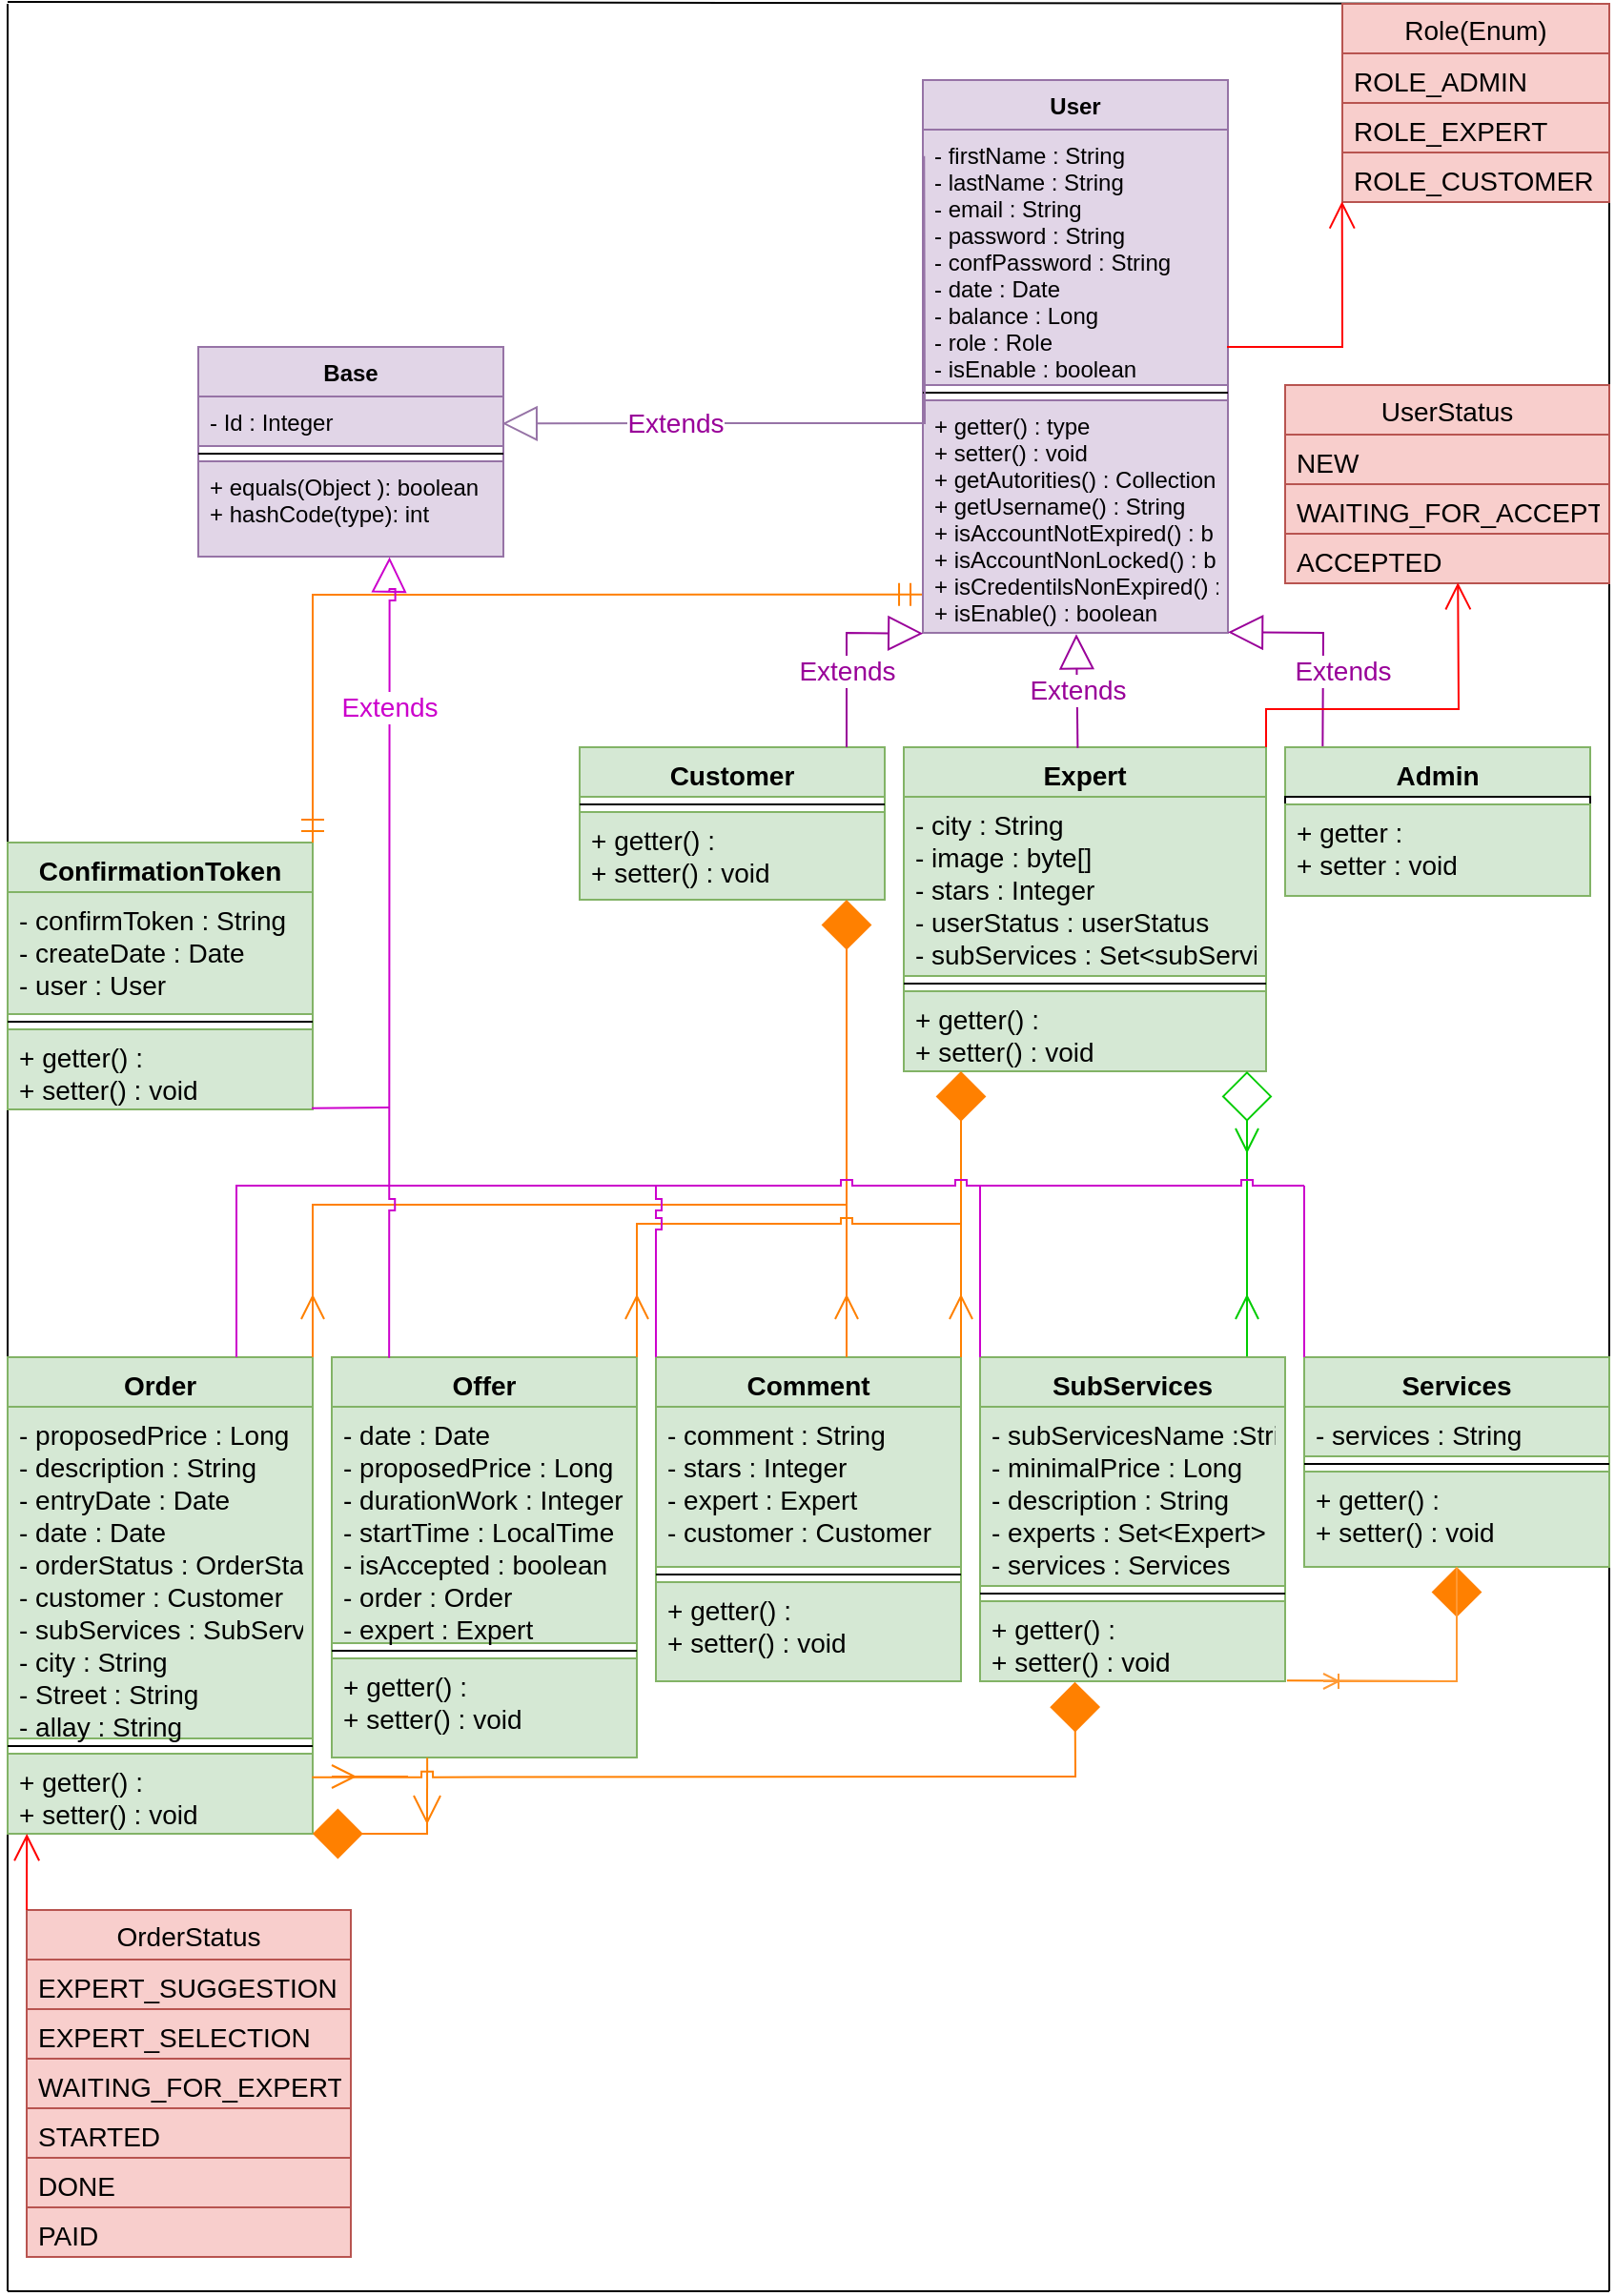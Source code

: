 <mxfile version="20.0.3" type="device"><diagram id="em2y0rEgwBMugu5qwpKl" name="Page-1"><mxGraphModel dx="1455" dy="1469" grid="1" gridSize="10" guides="1" tooltips="1" connect="1" arrows="1" fold="1" page="1" pageScale="1" pageWidth="850" pageHeight="1100" math="0" shadow="0"><root><mxCell id="0"/><mxCell id="1" parent="0"/><mxCell id="orVIgfxqnCb8C3AqkDvi-1" value="" style="endArrow=none;html=1;rounded=0;" edge="1" parent="1"><mxGeometry width="50" height="50" relative="1" as="geometry"><mxPoint y="-1" as="sourcePoint"/><mxPoint x="840" as="targetPoint"/></mxGeometry></mxCell><mxCell id="orVIgfxqnCb8C3AqkDvi-2" value="" style="endArrow=none;html=1;rounded=0;" edge="1" parent="1"><mxGeometry width="50" height="50" relative="1" as="geometry"><mxPoint x="840" y="1200" as="sourcePoint"/><mxPoint x="840" as="targetPoint"/></mxGeometry></mxCell><mxCell id="orVIgfxqnCb8C3AqkDvi-3" value="" style="endArrow=none;html=1;rounded=0;" edge="1" parent="1"><mxGeometry width="50" height="50" relative="1" as="geometry"><mxPoint y="1200" as="sourcePoint"/><mxPoint x="840" y="1200" as="targetPoint"/></mxGeometry></mxCell><mxCell id="orVIgfxqnCb8C3AqkDvi-4" value="" style="endArrow=none;html=1;rounded=0;" edge="1" parent="1"><mxGeometry width="50" height="50" relative="1" as="geometry"><mxPoint y="1200" as="sourcePoint"/><mxPoint as="targetPoint"/></mxGeometry></mxCell><mxCell id="orVIgfxqnCb8C3AqkDvi-20" value="Base" style="swimlane;fontStyle=1;align=center;verticalAlign=top;childLayout=stackLayout;horizontal=1;startSize=26;horizontalStack=0;resizeParent=1;resizeParentMax=0;resizeLast=0;collapsible=1;marginBottom=0;fillColor=#e1d5e7;strokeColor=#9673a6;" vertex="1" parent="1"><mxGeometry x="100" y="180" width="160" height="110" as="geometry"/></mxCell><mxCell id="orVIgfxqnCb8C3AqkDvi-21" value="- Id : Integer" style="text;strokeColor=#9673a6;fillColor=#e1d5e7;align=left;verticalAlign=top;spacingLeft=4;spacingRight=4;overflow=hidden;rotatable=0;points=[[0,0.5],[1,0.5]];portConstraint=eastwest;" vertex="1" parent="orVIgfxqnCb8C3AqkDvi-20"><mxGeometry y="26" width="160" height="26" as="geometry"/></mxCell><mxCell id="orVIgfxqnCb8C3AqkDvi-22" value="" style="line;strokeWidth=1;fillColor=none;align=left;verticalAlign=middle;spacingTop=-1;spacingLeft=3;spacingRight=3;rotatable=0;labelPosition=right;points=[];portConstraint=eastwest;" vertex="1" parent="orVIgfxqnCb8C3AqkDvi-20"><mxGeometry y="52" width="160" height="8" as="geometry"/></mxCell><mxCell id="orVIgfxqnCb8C3AqkDvi-23" value="+ equals(Object ): boolean&#10;+ hashCode(type): int" style="text;strokeColor=#9673a6;fillColor=#e1d5e7;align=left;verticalAlign=top;spacingLeft=4;spacingRight=4;overflow=hidden;rotatable=0;points=[[0,0.5],[1,0.5]];portConstraint=eastwest;" vertex="1" parent="orVIgfxqnCb8C3AqkDvi-20"><mxGeometry y="60" width="160" height="50" as="geometry"/></mxCell><mxCell id="orVIgfxqnCb8C3AqkDvi-26" value="User" style="swimlane;fontStyle=1;align=center;verticalAlign=top;childLayout=stackLayout;horizontal=1;startSize=26;horizontalStack=0;resizeParent=1;resizeParentMax=0;resizeLast=0;collapsible=1;marginBottom=0;fillColor=#e1d5e7;strokeColor=#9673a6;" vertex="1" parent="1"><mxGeometry x="480" y="40" width="160" height="290" as="geometry"/></mxCell><mxCell id="orVIgfxqnCb8C3AqkDvi-27" value="- firstName : String&#10;- lastName : String&#10;- email : String&#10;- password : String&#10;- confPassword : String&#10;- date : Date&#10;- balance : Long&#10;- role : Role&#10;- isEnable : boolean" style="text;strokeColor=#9673a6;fillColor=#e1d5e7;align=left;verticalAlign=top;spacingLeft=4;spacingRight=4;overflow=hidden;rotatable=0;points=[[0,0.5],[1,0.5]];portConstraint=eastwest;" vertex="1" parent="orVIgfxqnCb8C3AqkDvi-26"><mxGeometry y="26" width="160" height="134" as="geometry"/></mxCell><mxCell id="orVIgfxqnCb8C3AqkDvi-28" value="" style="line;strokeWidth=1;fillColor=none;align=left;verticalAlign=middle;spacingTop=-1;spacingLeft=3;spacingRight=3;rotatable=0;labelPosition=right;points=[];portConstraint=eastwest;" vertex="1" parent="orVIgfxqnCb8C3AqkDvi-26"><mxGeometry y="160" width="160" height="8" as="geometry"/></mxCell><mxCell id="orVIgfxqnCb8C3AqkDvi-29" value="+ getter() : type&#10;+ setter() : void&#10;+ getAutorities() : Collection&#10;+ getUsername() : String&#10;+ isAccountNotExpired() : b&#10;+ isAccountNonLocked() : b&#10;+ isCredentilsNonExpired() : b&#10;+ isEnable() : boolean" style="text;strokeColor=#9673a6;fillColor=#e1d5e7;align=left;verticalAlign=top;spacingLeft=4;spacingRight=4;overflow=hidden;rotatable=0;points=[[0,0.5],[1,0.5]];portConstraint=eastwest;" vertex="1" parent="orVIgfxqnCb8C3AqkDvi-26"><mxGeometry y="168" width="160" height="122" as="geometry"/></mxCell><mxCell id="orVIgfxqnCb8C3AqkDvi-32" value="&lt;font color=&quot;#990099&quot;&gt;Extends&lt;/font&gt;" style="endArrow=block;endSize=16;endFill=0;html=1;rounded=0;fontSize=14;strokeColor=#9673a6;exitX=0.004;exitY=0.104;exitDx=0;exitDy=0;exitPerimeter=0;entryX=0.996;entryY=0.545;entryDx=0;entryDy=0;entryPerimeter=0;fillColor=#e1d5e7;" edge="1" parent="1" source="orVIgfxqnCb8C3AqkDvi-27" target="orVIgfxqnCb8C3AqkDvi-21"><mxGeometry x="0.499" width="160" relative="1" as="geometry"><mxPoint x="420" y="160" as="sourcePoint"/><mxPoint x="580" y="160" as="targetPoint"/><Array as="points"><mxPoint x="481" y="220"/><mxPoint x="360" y="220"/></Array><mxPoint as="offset"/></mxGeometry></mxCell><mxCell id="orVIgfxqnCb8C3AqkDvi-37" value="Role(Enum)" style="swimlane;fontStyle=0;childLayout=stackLayout;horizontal=1;startSize=26;fillColor=#f8cecc;horizontalStack=0;resizeParent=1;resizeParentMax=0;resizeLast=0;collapsible=1;marginBottom=0;fontSize=14;strokeColor=#b85450;" vertex="1" parent="1"><mxGeometry x="700" width="140" height="104" as="geometry"/></mxCell><mxCell id="orVIgfxqnCb8C3AqkDvi-38" value="ROLE_ADMIN" style="text;strokeColor=#b85450;fillColor=#f8cecc;align=left;verticalAlign=top;spacingLeft=4;spacingRight=4;overflow=hidden;rotatable=0;points=[[0,0.5],[1,0.5]];portConstraint=eastwest;fontSize=14;" vertex="1" parent="orVIgfxqnCb8C3AqkDvi-37"><mxGeometry y="26" width="140" height="26" as="geometry"/></mxCell><mxCell id="orVIgfxqnCb8C3AqkDvi-39" value="ROLE_EXPERT" style="text;strokeColor=#b85450;fillColor=#f8cecc;align=left;verticalAlign=top;spacingLeft=4;spacingRight=4;overflow=hidden;rotatable=0;points=[[0,0.5],[1,0.5]];portConstraint=eastwest;fontSize=14;" vertex="1" parent="orVIgfxqnCb8C3AqkDvi-37"><mxGeometry y="52" width="140" height="26" as="geometry"/></mxCell><mxCell id="orVIgfxqnCb8C3AqkDvi-40" value="ROLE_CUSTOMER" style="text;strokeColor=#b85450;fillColor=#f8cecc;align=left;verticalAlign=top;spacingLeft=4;spacingRight=4;overflow=hidden;rotatable=0;points=[[0,0.5],[1,0.5]];portConstraint=eastwest;fontSize=14;" vertex="1" parent="orVIgfxqnCb8C3AqkDvi-37"><mxGeometry y="78" width="140" height="26" as="geometry"/></mxCell><mxCell id="orVIgfxqnCb8C3AqkDvi-42" value="Customer" style="swimlane;fontStyle=1;align=center;verticalAlign=top;childLayout=stackLayout;horizontal=1;startSize=26;horizontalStack=0;resizeParent=1;resizeParentMax=0;resizeLast=0;collapsible=1;marginBottom=0;fontSize=14;fillColor=#d5e8d4;strokeColor=#82b366;" vertex="1" parent="1"><mxGeometry x="300" y="390" width="160" height="80" as="geometry"/></mxCell><mxCell id="orVIgfxqnCb8C3AqkDvi-44" value="" style="line;strokeWidth=1;fillColor=none;align=left;verticalAlign=middle;spacingTop=-1;spacingLeft=3;spacingRight=3;rotatable=0;labelPosition=right;points=[];portConstraint=eastwest;fontSize=14;" vertex="1" parent="orVIgfxqnCb8C3AqkDvi-42"><mxGeometry y="26" width="160" height="8" as="geometry"/></mxCell><mxCell id="orVIgfxqnCb8C3AqkDvi-45" value="+ getter() :&#10;+ setter() : void" style="text;strokeColor=#82b366;fillColor=#d5e8d4;align=left;verticalAlign=top;spacingLeft=4;spacingRight=4;overflow=hidden;rotatable=0;points=[[0,0.5],[1,0.5]];portConstraint=eastwest;fontSize=14;" vertex="1" parent="orVIgfxqnCb8C3AqkDvi-42"><mxGeometry y="34" width="160" height="46" as="geometry"/></mxCell><mxCell id="orVIgfxqnCb8C3AqkDvi-46" value="Expert" style="swimlane;fontStyle=1;align=center;verticalAlign=top;childLayout=stackLayout;horizontal=1;startSize=26;horizontalStack=0;resizeParent=1;resizeParentMax=0;resizeLast=0;collapsible=1;marginBottom=0;fontSize=14;fillColor=#d5e8d4;strokeColor=#82b366;" vertex="1" parent="1"><mxGeometry x="470" y="390" width="190" height="170" as="geometry"/></mxCell><mxCell id="orVIgfxqnCb8C3AqkDvi-47" value="- city : String&#10;- image : byte[]&#10;- stars : Integer&#10;- userStatus : userStatus&#10;- subServices : Set&lt;subServi&gt;" style="text;strokeColor=#82b366;fillColor=#d5e8d4;align=left;verticalAlign=top;spacingLeft=4;spacingRight=4;overflow=hidden;rotatable=0;points=[[0,0.5],[1,0.5]];portConstraint=eastwest;fontSize=14;" vertex="1" parent="orVIgfxqnCb8C3AqkDvi-46"><mxGeometry y="26" width="190" height="94" as="geometry"/></mxCell><mxCell id="orVIgfxqnCb8C3AqkDvi-48" value="" style="line;strokeWidth=1;fillColor=none;align=left;verticalAlign=middle;spacingTop=-1;spacingLeft=3;spacingRight=3;rotatable=0;labelPosition=right;points=[];portConstraint=eastwest;fontSize=14;" vertex="1" parent="orVIgfxqnCb8C3AqkDvi-46"><mxGeometry y="120" width="190" height="8" as="geometry"/></mxCell><mxCell id="orVIgfxqnCb8C3AqkDvi-49" value="+ getter() :&#10;+ setter() : void" style="text;strokeColor=#82b366;fillColor=#d5e8d4;align=left;verticalAlign=top;spacingLeft=4;spacingRight=4;overflow=hidden;rotatable=0;points=[[0,0.5],[1,0.5]];portConstraint=eastwest;fontSize=14;" vertex="1" parent="orVIgfxqnCb8C3AqkDvi-46"><mxGeometry y="128" width="190" height="42" as="geometry"/></mxCell><mxCell id="orVIgfxqnCb8C3AqkDvi-54" value="Extends" style="endArrow=block;endSize=16;endFill=0;html=1;rounded=0;fontSize=14;fontColor=#990099;strokeColor=#990099;exitX=0.123;exitY=0.003;exitDx=0;exitDy=0;entryX=1;entryY=0.997;entryDx=0;entryDy=0;entryPerimeter=0;fillColor=#e1d5e7;exitPerimeter=0;" edge="1" parent="1" source="orVIgfxqnCb8C3AqkDvi-59" target="orVIgfxqnCb8C3AqkDvi-29"><mxGeometry x="-0.269" y="-10" width="160" relative="1" as="geometry"><mxPoint x="700" y="380" as="sourcePoint"/><mxPoint x="460" y="290" as="targetPoint"/><Array as="points"><mxPoint x="690" y="330"/></Array><mxPoint as="offset"/></mxGeometry></mxCell><mxCell id="orVIgfxqnCb8C3AqkDvi-59" value="Admin" style="swimlane;fontStyle=1;align=center;verticalAlign=top;childLayout=stackLayout;horizontal=1;startSize=26;horizontalStack=0;resizeParent=1;resizeParentMax=0;resizeLast=0;collapsible=1;marginBottom=0;fontSize=14;strokeColor=#82b366;fillColor=#d5e8d4;" vertex="1" parent="1"><mxGeometry x="670" y="390" width="160" height="78" as="geometry"/></mxCell><mxCell id="orVIgfxqnCb8C3AqkDvi-60" value="" style="text;strokeColor=#000000;fillColor=none;align=left;verticalAlign=top;spacingLeft=4;spacingRight=4;overflow=hidden;rotatable=0;points=[[0,0.5],[1,0.5]];portConstraint=eastwest;fontSize=14;fontColor=#000033;" vertex="1" parent="orVIgfxqnCb8C3AqkDvi-59"><mxGeometry y="26" width="160" height="4" as="geometry"/></mxCell><mxCell id="orVIgfxqnCb8C3AqkDvi-62" value="+ getter : &#10;+ setter : void" style="text;strokeColor=#82b366;fillColor=#d5e8d4;align=left;verticalAlign=top;spacingLeft=4;spacingRight=4;overflow=hidden;rotatable=0;points=[[0,0.5],[1,0.5]];portConstraint=eastwest;fontSize=14;" vertex="1" parent="orVIgfxqnCb8C3AqkDvi-59"><mxGeometry y="30" width="160" height="48" as="geometry"/></mxCell><mxCell id="orVIgfxqnCb8C3AqkDvi-65" value="&lt;font color=&quot;#990099&quot;&gt;Extends&lt;/font&gt;" style="endArrow=block;endSize=16;endFill=0;html=1;rounded=0;fontSize=14;fontColor=#000033;strokeColor=#990099;exitX=0.48;exitY=0.002;exitDx=0;exitDy=0;entryX=0.503;entryY=1.005;entryDx=0;entryDy=0;entryPerimeter=0;exitPerimeter=0;" edge="1" parent="1" source="orVIgfxqnCb8C3AqkDvi-46" target="orVIgfxqnCb8C3AqkDvi-29"><mxGeometry width="160" relative="1" as="geometry"><mxPoint x="480" y="430" as="sourcePoint"/><mxPoint x="640" y="430" as="targetPoint"/></mxGeometry></mxCell><mxCell id="orVIgfxqnCb8C3AqkDvi-66" value="Extends" style="endArrow=block;endSize=16;endFill=0;html=1;rounded=0;fontSize=14;fontColor=#990099;strokeColor=#990099;exitX=0.875;exitY=0;exitDx=0;exitDy=0;exitPerimeter=0;entryX=0.001;entryY=1.003;entryDx=0;entryDy=0;entryPerimeter=0;" edge="1" parent="1" source="orVIgfxqnCb8C3AqkDvi-42" target="orVIgfxqnCb8C3AqkDvi-29"><mxGeometry x="-0.201" width="160" relative="1" as="geometry"><mxPoint x="460" y="370" as="sourcePoint"/><mxPoint x="620" y="370" as="targetPoint"/><Array as="points"><mxPoint x="440" y="330"/></Array><mxPoint as="offset"/></mxGeometry></mxCell><mxCell id="orVIgfxqnCb8C3AqkDvi-67" value="UserStatus" style="swimlane;fontStyle=0;childLayout=stackLayout;horizontal=1;startSize=26;fillColor=#f8cecc;horizontalStack=0;resizeParent=1;resizeParentMax=0;resizeLast=0;collapsible=1;marginBottom=0;fontSize=14;strokeColor=#b85450;" vertex="1" parent="1"><mxGeometry x="670" y="200" width="170" height="104" as="geometry"/></mxCell><mxCell id="orVIgfxqnCb8C3AqkDvi-68" value="NEW" style="text;strokeColor=#b85450;fillColor=#f8cecc;align=left;verticalAlign=top;spacingLeft=4;spacingRight=4;overflow=hidden;rotatable=0;points=[[0,0.5],[1,0.5]];portConstraint=eastwest;fontSize=14;" vertex="1" parent="orVIgfxqnCb8C3AqkDvi-67"><mxGeometry y="26" width="170" height="26" as="geometry"/></mxCell><mxCell id="orVIgfxqnCb8C3AqkDvi-69" value="WAITING_FOR_ACCEPT" style="text;strokeColor=#b85450;fillColor=#f8cecc;align=left;verticalAlign=top;spacingLeft=4;spacingRight=4;overflow=hidden;rotatable=0;points=[[0,0.5],[1,0.5]];portConstraint=eastwest;fontSize=14;" vertex="1" parent="orVIgfxqnCb8C3AqkDvi-67"><mxGeometry y="52" width="170" height="26" as="geometry"/></mxCell><mxCell id="orVIgfxqnCb8C3AqkDvi-70" value="ACCEPTED" style="text;strokeColor=#b85450;fillColor=#f8cecc;align=left;verticalAlign=top;spacingLeft=4;spacingRight=4;overflow=hidden;rotatable=0;points=[[0,0.5],[1,0.5]];portConstraint=eastwest;fontSize=14;" vertex="1" parent="orVIgfxqnCb8C3AqkDvi-67"><mxGeometry y="78" width="170" height="26" as="geometry"/></mxCell><mxCell id="orVIgfxqnCb8C3AqkDvi-41" value="" style="endArrow=open;endFill=0;endSize=12;html=1;rounded=0;fontSize=14;strokeColor=#FF0000;entryX=-0.001;entryY=0.988;entryDx=0;entryDy=0;entryPerimeter=0;fillColor=#d5e8d4;exitX=0.997;exitY=0.851;exitDx=0;exitDy=0;exitPerimeter=0;" edge="1" parent="1" source="orVIgfxqnCb8C3AqkDvi-27" target="orVIgfxqnCb8C3AqkDvi-40"><mxGeometry width="160" relative="1" as="geometry"><mxPoint x="680" y="100" as="sourcePoint"/><mxPoint x="820" y="150" as="targetPoint"/><Array as="points"><mxPoint x="700" y="180"/></Array></mxGeometry></mxCell><mxCell id="orVIgfxqnCb8C3AqkDvi-71" value="" style="endArrow=open;endFill=0;endSize=12;html=1;rounded=0;fontSize=14;fontColor=#990099;strokeColor=#FF0000;exitX=1;exitY=0;exitDx=0;exitDy=0;entryX=0.533;entryY=0.985;entryDx=0;entryDy=0;entryPerimeter=0;fillColor=#d5e8d4;" edge="1" parent="1" source="orVIgfxqnCb8C3AqkDvi-46" target="orVIgfxqnCb8C3AqkDvi-70"><mxGeometry width="160" relative="1" as="geometry"><mxPoint x="540" y="380" as="sourcePoint"/><mxPoint x="780" y="340" as="targetPoint"/><Array as="points"><mxPoint x="660" y="370"/><mxPoint x="761" y="370"/></Array></mxGeometry></mxCell><mxCell id="orVIgfxqnCb8C3AqkDvi-72" value="SubServices" style="swimlane;fontStyle=1;align=center;verticalAlign=top;childLayout=stackLayout;horizontal=1;startSize=26;horizontalStack=0;resizeParent=1;resizeParentMax=0;resizeLast=0;collapsible=1;marginBottom=0;fontSize=14;strokeColor=#82b366;fillColor=#d5e8d4;" vertex="1" parent="1"><mxGeometry x="510" y="710" width="160" height="170" as="geometry"/></mxCell><mxCell id="orVIgfxqnCb8C3AqkDvi-73" value="- subServicesName :Stri&#10;- minimalPrice : Long&#10;- description : String&#10;- experts : Set&lt;Expert&gt;&#10;- services : Services" style="text;strokeColor=#82b366;fillColor=#d5e8d4;align=left;verticalAlign=top;spacingLeft=4;spacingRight=4;overflow=hidden;rotatable=0;points=[[0,0.5],[1,0.5]];portConstraint=eastwest;fontSize=14;" vertex="1" parent="orVIgfxqnCb8C3AqkDvi-72"><mxGeometry y="26" width="160" height="94" as="geometry"/></mxCell><mxCell id="orVIgfxqnCb8C3AqkDvi-74" value="" style="line;strokeWidth=1;fillColor=none;align=left;verticalAlign=middle;spacingTop=-1;spacingLeft=3;spacingRight=3;rotatable=0;labelPosition=right;points=[];portConstraint=eastwest;fontSize=14;fontColor=#000033;" vertex="1" parent="orVIgfxqnCb8C3AqkDvi-72"><mxGeometry y="120" width="160" height="8" as="geometry"/></mxCell><mxCell id="orVIgfxqnCb8C3AqkDvi-75" value="+ getter() :&#10;+ setter() : void" style="text;strokeColor=#82b366;fillColor=#d5e8d4;align=left;verticalAlign=top;spacingLeft=4;spacingRight=4;overflow=hidden;rotatable=0;points=[[0,0.5],[1,0.5]];portConstraint=eastwest;fontSize=14;" vertex="1" parent="orVIgfxqnCb8C3AqkDvi-72"><mxGeometry y="128" width="160" height="42" as="geometry"/></mxCell><mxCell id="orVIgfxqnCb8C3AqkDvi-76" value="ConfirmationToken" style="swimlane;fontStyle=1;align=center;verticalAlign=top;childLayout=stackLayout;horizontal=1;startSize=26;horizontalStack=0;resizeParent=1;resizeParentMax=0;resizeLast=0;collapsible=1;marginBottom=0;fontSize=14;strokeColor=#82b366;fillColor=#d5e8d4;" vertex="1" parent="1"><mxGeometry y="440" width="160" height="140" as="geometry"/></mxCell><mxCell id="orVIgfxqnCb8C3AqkDvi-77" value="- confirmToken : String&#10;- createDate : Date&#10;- user : User" style="text;strokeColor=#82b366;fillColor=#d5e8d4;align=left;verticalAlign=top;spacingLeft=4;spacingRight=4;overflow=hidden;rotatable=0;points=[[0,0.5],[1,0.5]];portConstraint=eastwest;fontSize=14;" vertex="1" parent="orVIgfxqnCb8C3AqkDvi-76"><mxGeometry y="26" width="160" height="64" as="geometry"/></mxCell><mxCell id="orVIgfxqnCb8C3AqkDvi-78" value="" style="line;strokeWidth=1;fillColor=none;align=left;verticalAlign=middle;spacingTop=-1;spacingLeft=3;spacingRight=3;rotatable=0;labelPosition=right;points=[];portConstraint=eastwest;fontSize=14;fontColor=#000033;" vertex="1" parent="orVIgfxqnCb8C3AqkDvi-76"><mxGeometry y="90" width="160" height="8" as="geometry"/></mxCell><mxCell id="orVIgfxqnCb8C3AqkDvi-79" value="+ getter() : &#10;+ setter() : void" style="text;strokeColor=#82b366;fillColor=#d5e8d4;align=left;verticalAlign=top;spacingLeft=4;spacingRight=4;overflow=hidden;rotatable=0;points=[[0,0.5],[1,0.5]];portConstraint=eastwest;fontSize=14;" vertex="1" parent="orVIgfxqnCb8C3AqkDvi-76"><mxGeometry y="98" width="160" height="42" as="geometry"/></mxCell><mxCell id="orVIgfxqnCb8C3AqkDvi-80" value="Offer" style="swimlane;fontStyle=1;align=center;verticalAlign=top;childLayout=stackLayout;horizontal=1;startSize=26;horizontalStack=0;resizeParent=1;resizeParentMax=0;resizeLast=0;collapsible=1;marginBottom=0;fontSize=14;strokeColor=#82b366;fillColor=#d5e8d4;" vertex="1" parent="1"><mxGeometry x="170" y="710" width="160" height="210" as="geometry"/></mxCell><mxCell id="orVIgfxqnCb8C3AqkDvi-81" value="- date : Date&#10;- proposedPrice : Long&#10;- durationWork : Integer&#10;- startTime : LocalTime&#10;- isAccepted : boolean&#10;- order : Order    &#10;- expert : Expert" style="text;strokeColor=#82b366;fillColor=#d5e8d4;align=left;verticalAlign=top;spacingLeft=4;spacingRight=4;overflow=hidden;rotatable=0;points=[[0,0.5],[1,0.5]];portConstraint=eastwest;fontSize=14;" vertex="1" parent="orVIgfxqnCb8C3AqkDvi-80"><mxGeometry y="26" width="160" height="124" as="geometry"/></mxCell><mxCell id="orVIgfxqnCb8C3AqkDvi-82" value="" style="line;strokeWidth=1;fillColor=none;align=left;verticalAlign=middle;spacingTop=-1;spacingLeft=3;spacingRight=3;rotatable=0;labelPosition=right;points=[];portConstraint=eastwest;fontSize=14;fontColor=#000033;" vertex="1" parent="orVIgfxqnCb8C3AqkDvi-80"><mxGeometry y="150" width="160" height="8" as="geometry"/></mxCell><mxCell id="orVIgfxqnCb8C3AqkDvi-83" value="+ getter() :&#10;+ setter() : void" style="text;strokeColor=#82b366;fillColor=#d5e8d4;align=left;verticalAlign=top;spacingLeft=4;spacingRight=4;overflow=hidden;rotatable=0;points=[[0,0.5],[1,0.5]];portConstraint=eastwest;fontSize=14;" vertex="1" parent="orVIgfxqnCb8C3AqkDvi-80"><mxGeometry y="158" width="160" height="52" as="geometry"/></mxCell><mxCell id="orVIgfxqnCb8C3AqkDvi-84" value="Order" style="swimlane;fontStyle=1;align=center;verticalAlign=top;childLayout=stackLayout;horizontal=1;startSize=26;horizontalStack=0;resizeParent=1;resizeParentMax=0;resizeLast=0;collapsible=1;marginBottom=0;fontSize=14;strokeColor=#82b366;fillColor=#d5e8d4;" vertex="1" parent="1"><mxGeometry y="710" width="160" height="250" as="geometry"/></mxCell><mxCell id="orVIgfxqnCb8C3AqkDvi-85" value="- proposedPrice : Long&#10;- description : String&#10;- entryDate : Date&#10;- date : Date&#10;- orderStatus : OrderStatus&#10;- customer : Customer&#10;- subServices : SubServi&#10;- city : String&#10;- Street : String&#10;- allay : String" style="text;strokeColor=#82b366;fillColor=#d5e8d4;align=left;verticalAlign=top;spacingLeft=4;spacingRight=4;overflow=hidden;rotatable=0;points=[[0,0.5],[1,0.5]];portConstraint=eastwest;fontSize=14;" vertex="1" parent="orVIgfxqnCb8C3AqkDvi-84"><mxGeometry y="26" width="160" height="174" as="geometry"/></mxCell><mxCell id="orVIgfxqnCb8C3AqkDvi-86" value="" style="line;strokeWidth=1;fillColor=none;align=left;verticalAlign=middle;spacingTop=-1;spacingLeft=3;spacingRight=3;rotatable=0;labelPosition=right;points=[];portConstraint=eastwest;fontSize=14;fontColor=#000033;" vertex="1" parent="orVIgfxqnCb8C3AqkDvi-84"><mxGeometry y="200" width="160" height="8" as="geometry"/></mxCell><mxCell id="orVIgfxqnCb8C3AqkDvi-87" value="+ getter() :&#10;+ setter() : void" style="text;strokeColor=#82b366;fillColor=#d5e8d4;align=left;verticalAlign=top;spacingLeft=4;spacingRight=4;overflow=hidden;rotatable=0;points=[[0,0.5],[1,0.5]];portConstraint=eastwest;fontSize=14;" vertex="1" parent="orVIgfxqnCb8C3AqkDvi-84"><mxGeometry y="208" width="160" height="42" as="geometry"/></mxCell><mxCell id="orVIgfxqnCb8C3AqkDvi-88" value="Services" style="swimlane;fontStyle=1;align=center;verticalAlign=top;childLayout=stackLayout;horizontal=1;startSize=26;horizontalStack=0;resizeParent=1;resizeParentMax=0;resizeLast=0;collapsible=1;marginBottom=0;fontSize=14;strokeColor=#82b366;fillColor=#d5e8d4;" vertex="1" parent="1"><mxGeometry x="680" y="710" width="160" height="110" as="geometry"/></mxCell><mxCell id="orVIgfxqnCb8C3AqkDvi-89" value="- services : String" style="text;strokeColor=#82b366;fillColor=#d5e8d4;align=left;verticalAlign=top;spacingLeft=4;spacingRight=4;overflow=hidden;rotatable=0;points=[[0,0.5],[1,0.5]];portConstraint=eastwest;fontSize=14;" vertex="1" parent="orVIgfxqnCb8C3AqkDvi-88"><mxGeometry y="26" width="160" height="26" as="geometry"/></mxCell><mxCell id="orVIgfxqnCb8C3AqkDvi-90" value="" style="line;strokeWidth=1;fillColor=none;align=left;verticalAlign=middle;spacingTop=-1;spacingLeft=3;spacingRight=3;rotatable=0;labelPosition=right;points=[];portConstraint=eastwest;fontSize=14;fontColor=#000033;" vertex="1" parent="orVIgfxqnCb8C3AqkDvi-88"><mxGeometry y="52" width="160" height="8" as="geometry"/></mxCell><mxCell id="orVIgfxqnCb8C3AqkDvi-91" value="+ getter() :&#10;+ setter() : void" style="text;strokeColor=#82b366;fillColor=#d5e8d4;align=left;verticalAlign=top;spacingLeft=4;spacingRight=4;overflow=hidden;rotatable=0;points=[[0,0.5],[1,0.5]];portConstraint=eastwest;fontSize=14;" vertex="1" parent="orVIgfxqnCb8C3AqkDvi-88"><mxGeometry y="60" width="160" height="50" as="geometry"/></mxCell><mxCell id="orVIgfxqnCb8C3AqkDvi-92" value="Comment" style="swimlane;fontStyle=1;align=center;verticalAlign=top;childLayout=stackLayout;horizontal=1;startSize=26;horizontalStack=0;resizeParent=1;resizeParentMax=0;resizeLast=0;collapsible=1;marginBottom=0;fontSize=14;strokeColor=#82b366;fillColor=#d5e8d4;" vertex="1" parent="1"><mxGeometry x="340" y="710" width="160" height="170" as="geometry"/></mxCell><mxCell id="orVIgfxqnCb8C3AqkDvi-93" value="- comment : String&#10;- stars : Integer&#10;- expert : Expert&#10;- customer : Customer" style="text;strokeColor=#82b366;fillColor=#d5e8d4;align=left;verticalAlign=top;spacingLeft=4;spacingRight=4;overflow=hidden;rotatable=0;points=[[0,0.5],[1,0.5]];portConstraint=eastwest;fontSize=14;" vertex="1" parent="orVIgfxqnCb8C3AqkDvi-92"><mxGeometry y="26" width="160" height="84" as="geometry"/></mxCell><mxCell id="orVIgfxqnCb8C3AqkDvi-94" value="" style="line;strokeWidth=1;fillColor=none;align=left;verticalAlign=middle;spacingTop=-1;spacingLeft=3;spacingRight=3;rotatable=0;labelPosition=right;points=[];portConstraint=eastwest;fontSize=14;fontColor=#000033;" vertex="1" parent="orVIgfxqnCb8C3AqkDvi-92"><mxGeometry y="110" width="160" height="8" as="geometry"/></mxCell><mxCell id="orVIgfxqnCb8C3AqkDvi-95" value="+ getter() :&#10;+ setter() : void" style="text;strokeColor=#82b366;fillColor=#d5e8d4;align=left;verticalAlign=top;spacingLeft=4;spacingRight=4;overflow=hidden;rotatable=0;points=[[0,0.5],[1,0.5]];portConstraint=eastwest;fontSize=14;" vertex="1" parent="orVIgfxqnCb8C3AqkDvi-92"><mxGeometry y="118" width="160" height="52" as="geometry"/></mxCell><mxCell id="orVIgfxqnCb8C3AqkDvi-96" value="OrderStatus" style="swimlane;fontStyle=0;childLayout=stackLayout;horizontal=1;startSize=26;fillColor=#f8cecc;horizontalStack=0;resizeParent=1;resizeParentMax=0;resizeLast=0;collapsible=1;marginBottom=0;fontSize=14;strokeColor=#b85450;" vertex="1" parent="1"><mxGeometry x="10" y="1000" width="170" height="104" as="geometry"/></mxCell><mxCell id="orVIgfxqnCb8C3AqkDvi-97" value="EXPERT_SUGGESTION" style="text;strokeColor=#b85450;fillColor=#f8cecc;align=left;verticalAlign=top;spacingLeft=4;spacingRight=4;overflow=hidden;rotatable=0;points=[[0,0.5],[1,0.5]];portConstraint=eastwest;fontSize=14;" vertex="1" parent="orVIgfxqnCb8C3AqkDvi-96"><mxGeometry y="26" width="170" height="26" as="geometry"/></mxCell><mxCell id="orVIgfxqnCb8C3AqkDvi-98" value="EXPERT_SELECTION" style="text;strokeColor=#b85450;fillColor=#f8cecc;align=left;verticalAlign=top;spacingLeft=4;spacingRight=4;overflow=hidden;rotatable=0;points=[[0,0.5],[1,0.5]];portConstraint=eastwest;fontSize=14;" vertex="1" parent="orVIgfxqnCb8C3AqkDvi-96"><mxGeometry y="52" width="170" height="26" as="geometry"/></mxCell><mxCell id="orVIgfxqnCb8C3AqkDvi-99" value="WAITING_FOR_EXPERT" style="text;strokeColor=#b85450;fillColor=#f8cecc;align=left;verticalAlign=top;spacingLeft=4;spacingRight=4;overflow=hidden;rotatable=0;points=[[0,0.5],[1,0.5]];portConstraint=eastwest;fontSize=14;" vertex="1" parent="orVIgfxqnCb8C3AqkDvi-96"><mxGeometry y="78" width="170" height="26" as="geometry"/></mxCell><mxCell id="orVIgfxqnCb8C3AqkDvi-100" value="STARTED" style="text;strokeColor=#b85450;fillColor=#f8cecc;align=left;verticalAlign=top;spacingLeft=4;spacingRight=4;overflow=hidden;rotatable=0;points=[[0,0.5],[1,0.5]];portConstraint=eastwest;fontSize=14;" vertex="1" parent="1"><mxGeometry x="10" y="1104" width="170" height="26" as="geometry"/></mxCell><mxCell id="orVIgfxqnCb8C3AqkDvi-102" value="DONE" style="text;strokeColor=#b85450;fillColor=#f8cecc;align=left;verticalAlign=top;spacingLeft=4;spacingRight=4;overflow=hidden;rotatable=0;points=[[0,0.5],[1,0.5]];portConstraint=eastwest;fontSize=14;" vertex="1" parent="1"><mxGeometry x="10" y="1130" width="170" height="26" as="geometry"/></mxCell><mxCell id="orVIgfxqnCb8C3AqkDvi-103" value="PAID" style="text;strokeColor=#b85450;fillColor=#f8cecc;align=left;verticalAlign=top;spacingLeft=4;spacingRight=4;overflow=hidden;rotatable=0;points=[[0,0.5],[1,0.5]];portConstraint=eastwest;fontSize=14;" vertex="1" parent="1"><mxGeometry x="10" y="1156" width="170" height="26" as="geometry"/></mxCell><mxCell id="orVIgfxqnCb8C3AqkDvi-105" value="" style="endArrow=open;endFill=0;endSize=12;html=1;rounded=0;fontSize=14;fontColor=#000033;strokeColor=#FF0000;exitX=0;exitY=0;exitDx=0;exitDy=0;entryX=0.063;entryY=1;entryDx=0;entryDy=0;entryPerimeter=0;fillColor=#d5e8d4;" edge="1" parent="1" source="orVIgfxqnCb8C3AqkDvi-96" target="orVIgfxqnCb8C3AqkDvi-87"><mxGeometry width="160" relative="1" as="geometry"><mxPoint x="330" y="810" as="sourcePoint"/><mxPoint x="490" y="810" as="targetPoint"/></mxGeometry></mxCell><mxCell id="orVIgfxqnCb8C3AqkDvi-106" value="" style="endArrow=diamond;endFill=1;endSize=24;html=1;rounded=0;fontSize=14;fontColor=#000033;strokeColor=#FF8000;exitX=1.006;exitY=0.992;exitDx=0;exitDy=0;exitPerimeter=0;" edge="1" parent="1" source="orVIgfxqnCb8C3AqkDvi-75"><mxGeometry width="160" relative="1" as="geometry"><mxPoint x="10" y="730" as="sourcePoint"/><mxPoint x="760" y="820" as="targetPoint"/><Array as="points"><mxPoint x="760" y="880"/></Array></mxGeometry></mxCell><mxCell id="orVIgfxqnCb8C3AqkDvi-110" value="" style="endArrow=none;html=1;rounded=0;fontSize=14;fontColor=#000033;endSize=20;strokeColor=#FF9933;entryX=0.5;entryY=1;entryDx=0;entryDy=0;endFill=0;startArrow=ERoneToMany;startFill=0;" edge="1" parent="1" target="orVIgfxqnCb8C3AqkDvi-88"><mxGeometry width="50" height="50" relative="1" as="geometry"><mxPoint x="690" y="880" as="sourcePoint"/><mxPoint x="710" y="770" as="targetPoint"/><Array as="points"><mxPoint x="690" y="880"/><mxPoint x="760" y="880"/></Array></mxGeometry></mxCell><mxCell id="orVIgfxqnCb8C3AqkDvi-111" value="" style="endArrow=none;html=1;rounded=0;fontSize=14;fontColor=#000033;endSize=20;strokeColor=#00CC00;entryX=0.875;entryY=-0.002;entryDx=0;entryDy=0;entryPerimeter=0;endFill=0;startArrow=diamond;startFill=0;startSize=24;" edge="1" parent="1" target="orVIgfxqnCb8C3AqkDvi-72"><mxGeometry width="50" height="50" relative="1" as="geometry"><mxPoint x="650" y="560" as="sourcePoint"/><mxPoint x="590" y="650" as="targetPoint"/></mxGeometry></mxCell><mxCell id="orVIgfxqnCb8C3AqkDvi-112" value="" style="endArrow=ERmany;html=1;rounded=0;fontSize=14;fontColor=#000033;startSize=10;endSize=10;strokeColor=#00CC00;endFill=0;startArrow=ERmany;startFill=0;" edge="1" parent="1"><mxGeometry width="50" height="50" relative="1" as="geometry"><mxPoint x="650" y="690" as="sourcePoint"/><mxPoint x="650" y="590" as="targetPoint"/><Array as="points"><mxPoint x="650" y="640"/><mxPoint x="650" y="610"/><mxPoint x="650" y="670"/></Array></mxGeometry></mxCell><mxCell id="orVIgfxqnCb8C3AqkDvi-115" value="" style="endArrow=diamond;html=1;rounded=0;fontSize=14;fontColor=#000033;startSize=10;endSize=24;strokeColor=#FF8000;endFill=1;startArrow=ERmany;startFill=0;" edge="1" parent="1"><mxGeometry width="50" height="50" relative="1" as="geometry"><mxPoint x="500" y="690" as="sourcePoint"/><mxPoint x="500" y="560" as="targetPoint"/></mxGeometry></mxCell><mxCell id="orVIgfxqnCb8C3AqkDvi-117" value="" style="endArrow=none;html=1;rounded=0;fontSize=14;fontColor=#000033;startSize=10;endSize=24;strokeColor=#FF8000;" edge="1" parent="1"><mxGeometry width="50" height="50" relative="1" as="geometry"><mxPoint x="500" y="710" as="sourcePoint"/><mxPoint x="500" y="690" as="targetPoint"/></mxGeometry></mxCell><mxCell id="orVIgfxqnCb8C3AqkDvi-118" value="" style="endArrow=diamond;html=1;rounded=0;fontSize=14;fontColor=#000033;startSize=10;endSize=24;strokeColor=#FF8000;endFill=1;startArrow=ERmany;startFill=0;jumpStyle=none;" edge="1" parent="1"><mxGeometry width="50" height="50" relative="1" as="geometry"><mxPoint x="440" y="690" as="sourcePoint"/><mxPoint x="440.0" y="470" as="targetPoint"/></mxGeometry></mxCell><mxCell id="orVIgfxqnCb8C3AqkDvi-119" value="" style="endArrow=none;html=1;rounded=0;fontSize=14;fontColor=#000033;startSize=10;endSize=24;strokeColor=#FF8000;" edge="1" parent="1"><mxGeometry width="50" height="50" relative="1" as="geometry"><mxPoint x="440.0" y="710" as="sourcePoint"/><mxPoint x="440.0" y="690" as="targetPoint"/></mxGeometry></mxCell><mxCell id="orVIgfxqnCb8C3AqkDvi-120" value="" style="endArrow=ERmandOne;html=1;rounded=0;fontSize=14;fontColor=#000033;startSize=10;endSize=10;strokeColor=#FF8000;exitX=1;exitY=0;exitDx=0;exitDy=0;entryX=-0.003;entryY=0.835;entryDx=0;entryDy=0;entryPerimeter=0;endFill=0;startArrow=ERmandOne;startFill=0;" edge="1" parent="1" source="orVIgfxqnCb8C3AqkDvi-76" target="orVIgfxqnCb8C3AqkDvi-29"><mxGeometry width="50" height="50" relative="1" as="geometry"><mxPoint x="280" y="340" as="sourcePoint"/><mxPoint x="330" y="290" as="targetPoint"/><Array as="points"><mxPoint x="160" y="310"/></Array></mxGeometry></mxCell><mxCell id="orVIgfxqnCb8C3AqkDvi-122" value="" style="endArrow=ERmany;html=1;rounded=0;fontSize=14;fontColor=#000033;startSize=24;endSize=12;strokeColor=#FF8000;exitX=1;exitY=1;exitDx=0;exitDy=0;exitPerimeter=0;endFill=0;startArrow=diamond;startFill=1;" edge="1" parent="1" source="orVIgfxqnCb8C3AqkDvi-87"><mxGeometry width="50" height="50" relative="1" as="geometry"><mxPoint x="150" y="980" as="sourcePoint"/><mxPoint x="220" y="940" as="targetPoint"/><Array as="points"><mxPoint x="220" y="960"/></Array></mxGeometry></mxCell><mxCell id="orVIgfxqnCb8C3AqkDvi-123" value="" style="endArrow=none;html=1;rounded=0;fontSize=14;fontColor=#000033;startSize=24;endSize=12;strokeColor=#FF8000;entryX=0.313;entryY=1.003;entryDx=0;entryDy=0;entryPerimeter=0;" edge="1" parent="1" target="orVIgfxqnCb8C3AqkDvi-83"><mxGeometry width="50" height="50" relative="1" as="geometry"><mxPoint x="220" y="940" as="sourcePoint"/><mxPoint x="250" y="890" as="targetPoint"/></mxGeometry></mxCell><mxCell id="orVIgfxqnCb8C3AqkDvi-124" value="" style="endArrow=none;html=1;rounded=0;fontSize=14;fontColor=#000033;startSize=24;endSize=12;strokeColor=#FF8000;exitX=1;exitY=0;exitDx=0;exitDy=0;jumpStyle=sharp;" edge="1" parent="1" source="orVIgfxqnCb8C3AqkDvi-80"><mxGeometry width="50" height="50" relative="1" as="geometry"><mxPoint x="370" y="670" as="sourcePoint"/><mxPoint x="500" y="640" as="targetPoint"/><Array as="points"><mxPoint x="330" y="640"/></Array></mxGeometry></mxCell><mxCell id="orVIgfxqnCb8C3AqkDvi-125" value="" style="endArrow=none;html=1;rounded=0;fontSize=14;fontColor=#000033;startSize=10;endSize=12;strokeColor=#FF8000;startArrow=ERmany;startFill=0;" edge="1" parent="1"><mxGeometry width="50" height="50" relative="1" as="geometry"><mxPoint x="330" y="690" as="sourcePoint"/><mxPoint x="330" y="640" as="targetPoint"/></mxGeometry></mxCell><mxCell id="orVIgfxqnCb8C3AqkDvi-126" value="" style="endArrow=none;html=1;rounded=0;fontSize=14;fontColor=#000033;startSize=12;endSize=12;strokeColor=#FF8000;jumpStyle=sharp;exitX=1;exitY=0;exitDx=0;exitDy=0;" edge="1" parent="1" source="orVIgfxqnCb8C3AqkDvi-84"><mxGeometry width="50" height="50" relative="1" as="geometry"><mxPoint x="220" y="680" as="sourcePoint"/><mxPoint x="440" y="630" as="targetPoint"/><Array as="points"><mxPoint x="160" y="630"/></Array></mxGeometry></mxCell><mxCell id="orVIgfxqnCb8C3AqkDvi-127" value="" style="endArrow=none;html=1;rounded=0;fontSize=14;fontColor=#000033;startSize=10;endSize=12;strokeColor=#FF8000;jumpStyle=sharp;startArrow=ERmany;startFill=0;" edge="1" parent="1"><mxGeometry width="50" height="50" relative="1" as="geometry"><mxPoint x="160" y="690" as="sourcePoint"/><mxPoint x="160" y="630" as="targetPoint"/></mxGeometry></mxCell><mxCell id="orVIgfxqnCb8C3AqkDvi-128" value="" style="endArrow=diamond;html=1;rounded=0;fontSize=14;fontColor=#000033;startSize=10;endSize=24;strokeColor=#FF8000;jumpStyle=sharp;entryX=0.311;entryY=1.008;entryDx=0;entryDy=0;entryPerimeter=0;exitX=0.998;exitY=0.295;exitDx=0;exitDy=0;exitPerimeter=0;endFill=1;" edge="1" parent="1" source="orVIgfxqnCb8C3AqkDvi-87" target="orVIgfxqnCb8C3AqkDvi-75"><mxGeometry width="50" height="50" relative="1" as="geometry"><mxPoint x="320" y="980" as="sourcePoint"/><mxPoint x="370" y="930" as="targetPoint"/><Array as="points"><mxPoint x="370" y="931"/><mxPoint x="560" y="930"/></Array></mxGeometry></mxCell><mxCell id="orVIgfxqnCb8C3AqkDvi-129" value="" style="endArrow=none;html=1;rounded=0;fontSize=14;fontColor=#000033;startSize=10;endSize=12;strokeColor=#FF8000;jumpStyle=sharp;startArrow=ERmany;startFill=0;" edge="1" parent="1"><mxGeometry width="50" height="50" relative="1" as="geometry"><mxPoint x="170" y="930" as="sourcePoint"/><mxPoint x="210" y="930" as="targetPoint"/></mxGeometry></mxCell><mxCell id="orVIgfxqnCb8C3AqkDvi-130" value="&lt;font color=&quot;#cc00cc&quot;&gt;Extends&lt;/font&gt;" style="endArrow=block;endSize=16;endFill=0;html=1;rounded=0;fontSize=14;fontColor=#000033;strokeColor=#CC00CC;jumpStyle=sharp;entryX=0.627;entryY=1.006;entryDx=0;entryDy=0;entryPerimeter=0;exitX=0.188;exitY=0.002;exitDx=0;exitDy=0;exitPerimeter=0;" edge="1" parent="1" source="orVIgfxqnCb8C3AqkDvi-80" target="orVIgfxqnCb8C3AqkDvi-23"><mxGeometry x="0.626" width="160" relative="1" as="geometry"><mxPoint x="200" y="610" as="sourcePoint"/><mxPoint x="200" y="300" as="targetPoint"/><Array as="points"><mxPoint x="200" y="310"/></Array><mxPoint as="offset"/></mxGeometry></mxCell><mxCell id="orVIgfxqnCb8C3AqkDvi-131" value="" style="endArrow=none;html=1;rounded=0;fontSize=14;fontColor=#CC00CC;startSize=10;endSize=12;strokeColor=#CC00CC;jumpStyle=sharp;exitX=0.997;exitY=0.985;exitDx=0;exitDy=0;exitPerimeter=0;" edge="1" parent="1" source="orVIgfxqnCb8C3AqkDvi-79"><mxGeometry width="50" height="50" relative="1" as="geometry"><mxPoint x="230" y="590" as="sourcePoint"/><mxPoint x="200" y="579" as="targetPoint"/></mxGeometry></mxCell><mxCell id="orVIgfxqnCb8C3AqkDvi-132" value="" style="endArrow=none;html=1;rounded=0;fontSize=14;fontColor=#CC00CC;startSize=10;endSize=12;strokeColor=#CC00CC;jumpStyle=sharp;exitX=0.75;exitY=0;exitDx=0;exitDy=0;" edge="1" parent="1" source="orVIgfxqnCb8C3AqkDvi-84"><mxGeometry width="50" height="50" relative="1" as="geometry"><mxPoint x="120" y="650" as="sourcePoint"/><mxPoint x="200" y="620" as="targetPoint"/><Array as="points"><mxPoint x="120" y="620"/><mxPoint x="140" y="620"/></Array></mxGeometry></mxCell><mxCell id="orVIgfxqnCb8C3AqkDvi-133" value="" style="endArrow=none;html=1;rounded=0;fontSize=14;fontColor=#CC00CC;startSize=10;endSize=12;strokeColor=#CC00CC;jumpStyle=sharp;" edge="1" parent="1"><mxGeometry width="50" height="50" relative="1" as="geometry"><mxPoint x="200" y="620" as="sourcePoint"/><mxPoint x="680" y="620" as="targetPoint"/></mxGeometry></mxCell><mxCell id="orVIgfxqnCb8C3AqkDvi-134" value="" style="endArrow=none;html=1;rounded=0;fontSize=14;fontColor=#CC00CC;startSize=10;endSize=12;strokeColor=#CC00CC;jumpStyle=sharp;exitX=0;exitY=0;exitDx=0;exitDy=0;" edge="1" parent="1" source="orVIgfxqnCb8C3AqkDvi-88"><mxGeometry width="50" height="50" relative="1" as="geometry"><mxPoint x="530" y="650" as="sourcePoint"/><mxPoint x="680" y="620" as="targetPoint"/></mxGeometry></mxCell><mxCell id="orVIgfxqnCb8C3AqkDvi-135" value="" style="endArrow=none;html=1;rounded=0;fontSize=14;fontColor=#CC00CC;startSize=10;endSize=12;strokeColor=#CC00CC;jumpStyle=sharp;entryX=0;entryY=0;entryDx=0;entryDy=0;" edge="1" parent="1" target="orVIgfxqnCb8C3AqkDvi-72"><mxGeometry width="50" height="50" relative="1" as="geometry"><mxPoint x="510" y="620" as="sourcePoint"/><mxPoint x="580" y="600" as="targetPoint"/></mxGeometry></mxCell><mxCell id="orVIgfxqnCb8C3AqkDvi-136" value="" style="endArrow=none;html=1;rounded=0;fontSize=14;fontColor=#CC00CC;startSize=10;endSize=12;strokeColor=#CC00CC;jumpStyle=sharp;exitX=0;exitY=0;exitDx=0;exitDy=0;" edge="1" parent="1" source="orVIgfxqnCb8C3AqkDvi-92"><mxGeometry width="50" height="50" relative="1" as="geometry"><mxPoint x="410" y="670" as="sourcePoint"/><mxPoint x="340" y="620" as="targetPoint"/></mxGeometry></mxCell></root></mxGraphModel></diagram></mxfile>